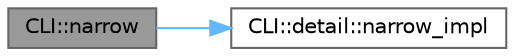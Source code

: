 digraph "CLI::narrow"
{
 // LATEX_PDF_SIZE
  bgcolor="transparent";
  edge [fontname=Helvetica,fontsize=10,labelfontname=Helvetica,labelfontsize=10];
  node [fontname=Helvetica,fontsize=10,shape=box,height=0.2,width=0.4];
  rankdir="LR";
  Node1 [id="Node000001",label="CLI::narrow",height=0.2,width=0.4,color="gray40", fillcolor="grey60", style="filled", fontcolor="black",tooltip="Convert a wide string to a narrow string."];
  Node1 -> Node2 [id="edge2_Node000001_Node000002",color="steelblue1",style="solid",tooltip=" "];
  Node2 [id="Node000002",label="CLI::detail::narrow_impl",height=0.2,width=0.4,color="grey40", fillcolor="white", style="filled",URL="$namespace_c_l_i_1_1detail.html#a88e0e7a26278ce9288ee32188782a25d",tooltip=" "];
}
